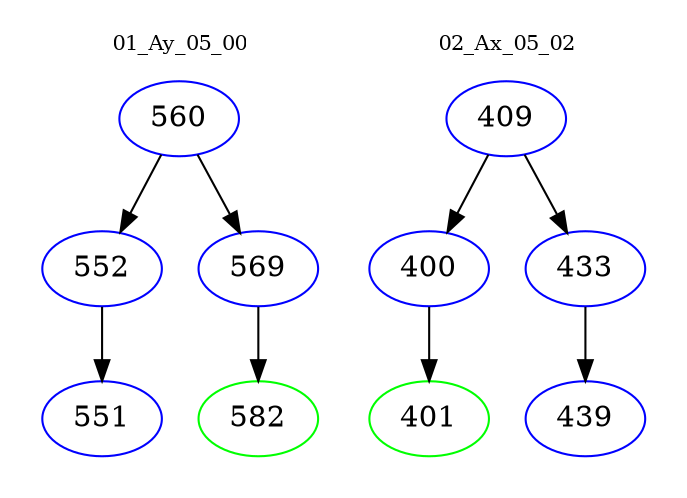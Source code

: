 digraph{
subgraph cluster_0 {
color = white
label = "01_Ay_05_00";
fontsize=10;
T0_560 [label="560", color="blue"]
T0_560 -> T0_552 [color="black"]
T0_552 [label="552", color="blue"]
T0_552 -> T0_551 [color="black"]
T0_551 [label="551", color="blue"]
T0_560 -> T0_569 [color="black"]
T0_569 [label="569", color="blue"]
T0_569 -> T0_582 [color="black"]
T0_582 [label="582", color="green"]
}
subgraph cluster_1 {
color = white
label = "02_Ax_05_02";
fontsize=10;
T1_409 [label="409", color="blue"]
T1_409 -> T1_400 [color="black"]
T1_400 [label="400", color="blue"]
T1_400 -> T1_401 [color="black"]
T1_401 [label="401", color="green"]
T1_409 -> T1_433 [color="black"]
T1_433 [label="433", color="blue"]
T1_433 -> T1_439 [color="black"]
T1_439 [label="439", color="blue"]
}
}

